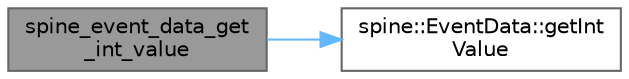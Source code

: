 digraph "spine_event_data_get_int_value"
{
 // LATEX_PDF_SIZE
  bgcolor="transparent";
  edge [fontname=Helvetica,fontsize=10,labelfontname=Helvetica,labelfontsize=10];
  node [fontname=Helvetica,fontsize=10,shape=box,height=0.2,width=0.4];
  rankdir="LR";
  Node1 [id="Node000001",label="spine_event_data_get\l_int_value",height=0.2,width=0.4,color="gray40", fillcolor="grey60", style="filled", fontcolor="black",tooltip=" "];
  Node1 -> Node2 [id="edge1_Node000001_Node000002",color="steelblue1",style="solid",tooltip=" "];
  Node2 [id="Node000002",label="spine::EventData::getInt\lValue",height=0.2,width=0.4,color="grey40", fillcolor="white", style="filled",URL="$classspine_1_1_event_data.html#a0aa42d65d3fccfd2845458674a0b1c3d",tooltip=" "];
}
